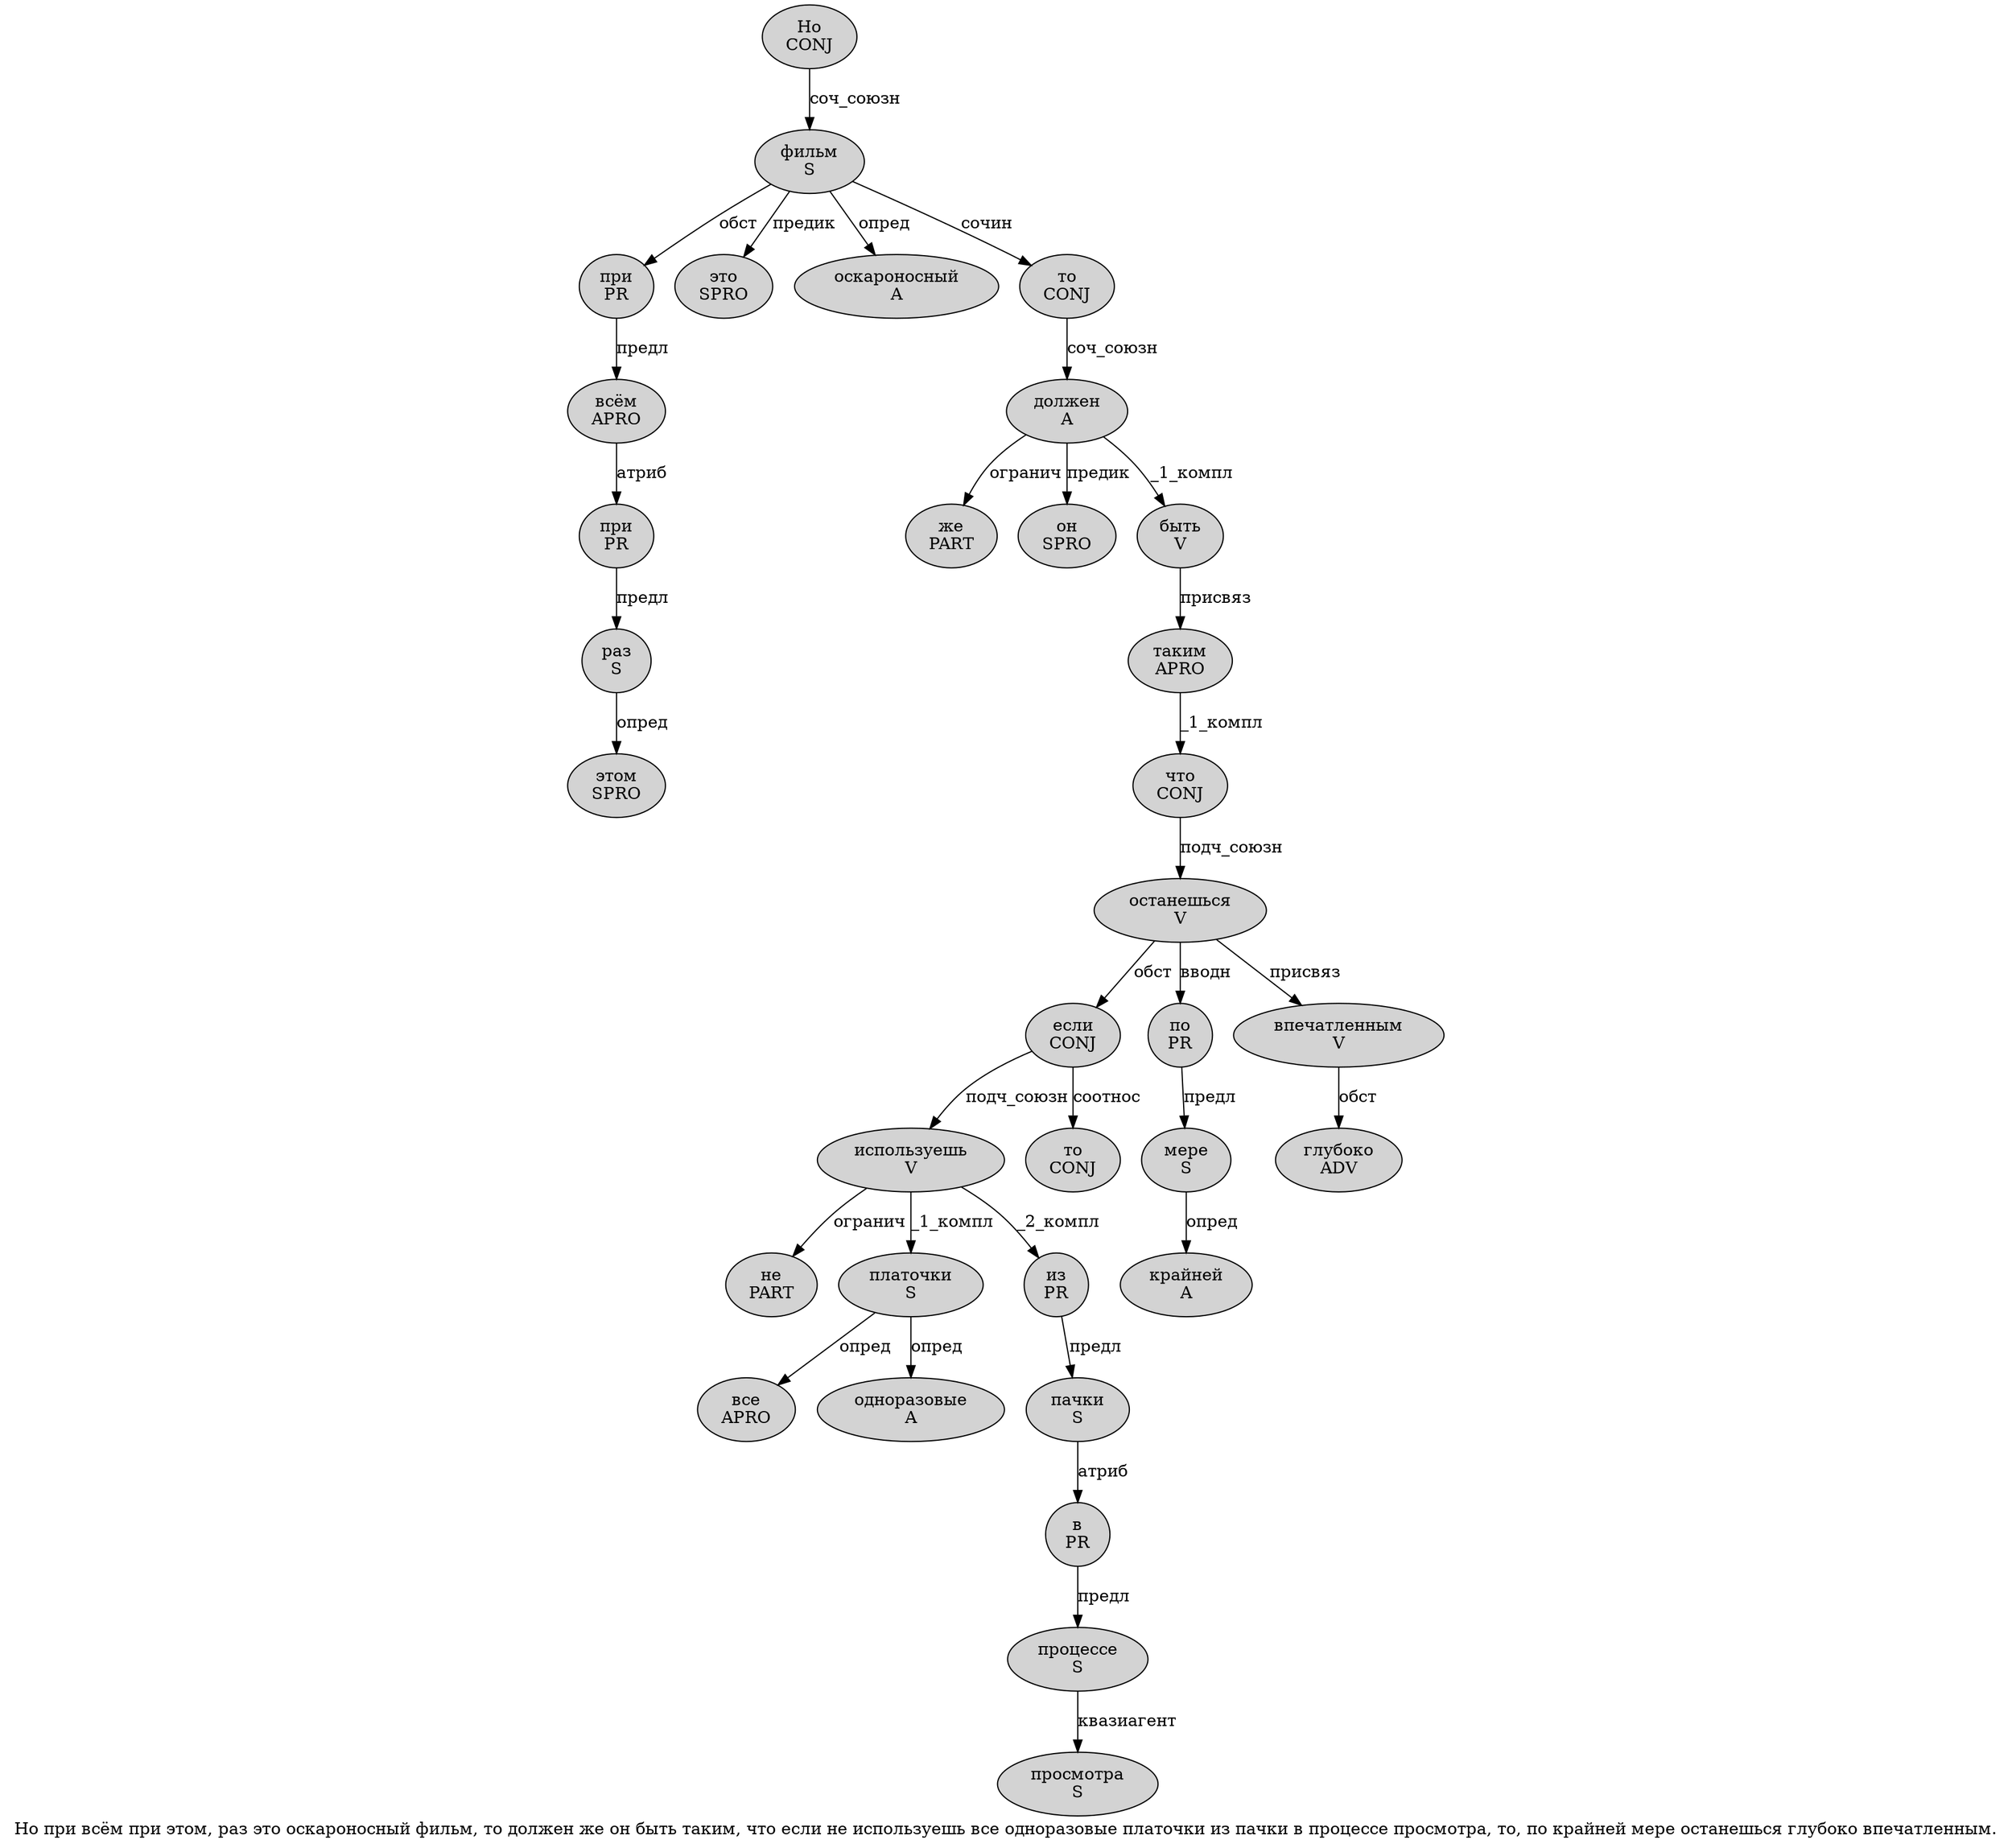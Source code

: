 digraph SENTENCE_4314 {
	graph [label="Но при всём при этом, раз это оскароносный фильм, то должен же он быть таким, что если не используешь все одноразовые платочки из пачки в процессе просмотра, то, по крайней мере останешься глубоко впечатленным."]
	node [style=filled]
		0 [label="Но
CONJ" color="" fillcolor=lightgray penwidth=1 shape=ellipse]
		1 [label="при
PR" color="" fillcolor=lightgray penwidth=1 shape=ellipse]
		2 [label="всём
APRO" color="" fillcolor=lightgray penwidth=1 shape=ellipse]
		3 [label="при
PR" color="" fillcolor=lightgray penwidth=1 shape=ellipse]
		4 [label="этом
SPRO" color="" fillcolor=lightgray penwidth=1 shape=ellipse]
		6 [label="раз
S" color="" fillcolor=lightgray penwidth=1 shape=ellipse]
		7 [label="это
SPRO" color="" fillcolor=lightgray penwidth=1 shape=ellipse]
		8 [label="оскароносный
A" color="" fillcolor=lightgray penwidth=1 shape=ellipse]
		9 [label="фильм
S" color="" fillcolor=lightgray penwidth=1 shape=ellipse]
		11 [label="то
CONJ" color="" fillcolor=lightgray penwidth=1 shape=ellipse]
		12 [label="должен
A" color="" fillcolor=lightgray penwidth=1 shape=ellipse]
		13 [label="же
PART" color="" fillcolor=lightgray penwidth=1 shape=ellipse]
		14 [label="он
SPRO" color="" fillcolor=lightgray penwidth=1 shape=ellipse]
		15 [label="быть
V" color="" fillcolor=lightgray penwidth=1 shape=ellipse]
		16 [label="таким
APRO" color="" fillcolor=lightgray penwidth=1 shape=ellipse]
		18 [label="что
CONJ" color="" fillcolor=lightgray penwidth=1 shape=ellipse]
		19 [label="если
CONJ" color="" fillcolor=lightgray penwidth=1 shape=ellipse]
		20 [label="не
PART" color="" fillcolor=lightgray penwidth=1 shape=ellipse]
		21 [label="используешь
V" color="" fillcolor=lightgray penwidth=1 shape=ellipse]
		22 [label="все
APRO" color="" fillcolor=lightgray penwidth=1 shape=ellipse]
		23 [label="одноразовые
A" color="" fillcolor=lightgray penwidth=1 shape=ellipse]
		24 [label="платочки
S" color="" fillcolor=lightgray penwidth=1 shape=ellipse]
		25 [label="из
PR" color="" fillcolor=lightgray penwidth=1 shape=ellipse]
		26 [label="пачки
S" color="" fillcolor=lightgray penwidth=1 shape=ellipse]
		27 [label="в
PR" color="" fillcolor=lightgray penwidth=1 shape=ellipse]
		28 [label="процессе
S" color="" fillcolor=lightgray penwidth=1 shape=ellipse]
		29 [label="просмотра
S" color="" fillcolor=lightgray penwidth=1 shape=ellipse]
		31 [label="то
CONJ" color="" fillcolor=lightgray penwidth=1 shape=ellipse]
		33 [label="по
PR" color="" fillcolor=lightgray penwidth=1 shape=ellipse]
		34 [label="крайней
A" color="" fillcolor=lightgray penwidth=1 shape=ellipse]
		35 [label="мере
S" color="" fillcolor=lightgray penwidth=1 shape=ellipse]
		36 [label="останешься
V" color="" fillcolor=lightgray penwidth=1 shape=ellipse]
		37 [label="глубоко
ADV" color="" fillcolor=lightgray penwidth=1 shape=ellipse]
		38 [label="впечатленным
V" color="" fillcolor=lightgray penwidth=1 shape=ellipse]
			1 -> 2 [label="предл"]
			28 -> 29 [label="квазиагент"]
			16 -> 18 [label="_1_компл"]
			0 -> 9 [label="соч_союзн"]
			3 -> 6 [label="предл"]
			15 -> 16 [label="присвяз"]
			36 -> 19 [label="обст"]
			36 -> 33 [label="вводн"]
			36 -> 38 [label="присвяз"]
			24 -> 22 [label="опред"]
			24 -> 23 [label="опред"]
			11 -> 12 [label="соч_союзн"]
			18 -> 36 [label="подч_союзн"]
			19 -> 21 [label="подч_союзн"]
			19 -> 31 [label="соотнос"]
			21 -> 20 [label="огранич"]
			21 -> 24 [label="_1_компл"]
			21 -> 25 [label="_2_компл"]
			26 -> 27 [label="атриб"]
			25 -> 26 [label="предл"]
			38 -> 37 [label="обст"]
			27 -> 28 [label="предл"]
			9 -> 1 [label="обст"]
			9 -> 7 [label="предик"]
			9 -> 8 [label="опред"]
			9 -> 11 [label="сочин"]
			33 -> 35 [label="предл"]
			12 -> 13 [label="огранич"]
			12 -> 14 [label="предик"]
			12 -> 15 [label="_1_компл"]
			35 -> 34 [label="опред"]
			2 -> 3 [label="атриб"]
			6 -> 4 [label="опред"]
}